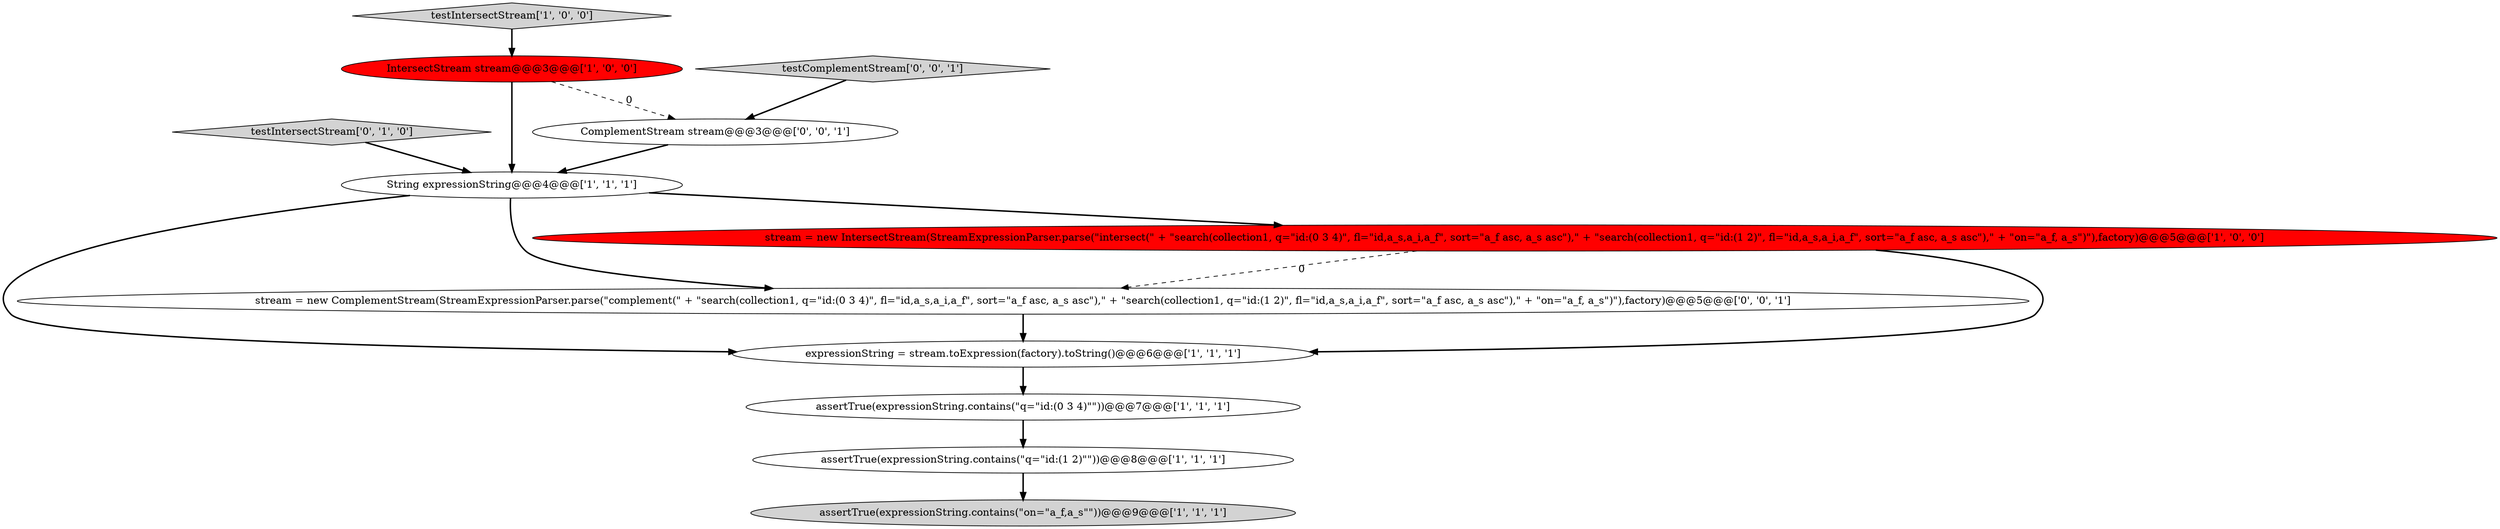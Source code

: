digraph {
10 [style = filled, label = "ComplementStream stream@@@3@@@['0', '0', '1']", fillcolor = white, shape = ellipse image = "AAA0AAABBB3BBB"];
8 [style = filled, label = "testIntersectStream['0', '1', '0']", fillcolor = lightgray, shape = diamond image = "AAA0AAABBB2BBB"];
5 [style = filled, label = "expressionString = stream.toExpression(factory).toString()@@@6@@@['1', '1', '1']", fillcolor = white, shape = ellipse image = "AAA0AAABBB1BBB"];
2 [style = filled, label = "assertTrue(expressionString.contains(\"q=\"id:(1 2)\"\"))@@@8@@@['1', '1', '1']", fillcolor = white, shape = ellipse image = "AAA0AAABBB1BBB"];
1 [style = filled, label = "String expressionString@@@4@@@['1', '1', '1']", fillcolor = white, shape = ellipse image = "AAA0AAABBB1BBB"];
9 [style = filled, label = "stream = new ComplementStream(StreamExpressionParser.parse(\"complement(\" + \"search(collection1, q=\"id:(0 3 4)\", fl=\"id,a_s,a_i,a_f\", sort=\"a_f asc, a_s asc\"),\" + \"search(collection1, q=\"id:(1 2)\", fl=\"id,a_s,a_i,a_f\", sort=\"a_f asc, a_s asc\"),\" + \"on=\"a_f, a_s\")\"),factory)@@@5@@@['0', '0', '1']", fillcolor = white, shape = ellipse image = "AAA0AAABBB3BBB"];
0 [style = filled, label = "IntersectStream stream@@@3@@@['1', '0', '0']", fillcolor = red, shape = ellipse image = "AAA1AAABBB1BBB"];
7 [style = filled, label = "stream = new IntersectStream(StreamExpressionParser.parse(\"intersect(\" + \"search(collection1, q=\"id:(0 3 4)\", fl=\"id,a_s,a_i,a_f\", sort=\"a_f asc, a_s asc\"),\" + \"search(collection1, q=\"id:(1 2)\", fl=\"id,a_s,a_i,a_f\", sort=\"a_f asc, a_s asc\"),\" + \"on=\"a_f, a_s\")\"),factory)@@@5@@@['1', '0', '0']", fillcolor = red, shape = ellipse image = "AAA1AAABBB1BBB"];
6 [style = filled, label = "assertTrue(expressionString.contains(\"q=\"id:(0 3 4)\"\"))@@@7@@@['1', '1', '1']", fillcolor = white, shape = ellipse image = "AAA0AAABBB1BBB"];
3 [style = filled, label = "testIntersectStream['1', '0', '0']", fillcolor = lightgray, shape = diamond image = "AAA0AAABBB1BBB"];
11 [style = filled, label = "testComplementStream['0', '0', '1']", fillcolor = lightgray, shape = diamond image = "AAA0AAABBB3BBB"];
4 [style = filled, label = "assertTrue(expressionString.contains(\"on=\"a_f,a_s\"\"))@@@9@@@['1', '1', '1']", fillcolor = lightgray, shape = ellipse image = "AAA0AAABBB1BBB"];
1->5 [style = bold, label=""];
9->5 [style = bold, label=""];
8->1 [style = bold, label=""];
7->5 [style = bold, label=""];
1->9 [style = bold, label=""];
5->6 [style = bold, label=""];
10->1 [style = bold, label=""];
2->4 [style = bold, label=""];
1->7 [style = bold, label=""];
0->1 [style = bold, label=""];
11->10 [style = bold, label=""];
7->9 [style = dashed, label="0"];
0->10 [style = dashed, label="0"];
3->0 [style = bold, label=""];
6->2 [style = bold, label=""];
}
